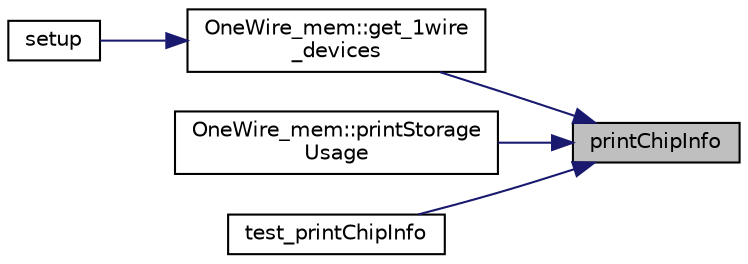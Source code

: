 digraph "printChipInfo"
{
 // INTERACTIVE_SVG=YES
 // LATEX_PDF_SIZE
  edge [fontname="Helvetica",fontsize="10",labelfontname="Helvetica",labelfontsize="10"];
  node [fontname="Helvetica",fontsize="10",shape=record];
  rankdir="RL";
  Node1 [label="printChipInfo",height=0.2,width=0.4,color="black", fillcolor="grey75", style="filled", fontcolor="black",tooltip=" "];
  Node1 -> Node2 [dir="back",color="midnightblue",fontsize="10",style="solid"];
  Node2 [label="OneWire_mem::get_1wire\l_devices",height=0.2,width=0.4,color="black", fillcolor="white", style="filled",URL="$class_one_wire__mem.html#a3bd5ba2d95c5873efc9b801a78b8ae6f",tooltip="Find and print details of chips on the 1-wire bus(s), including if it is saved and where."];
  Node2 -> Node3 [dir="back",color="midnightblue",fontsize="10",style="solid"];
  Node3 [label="setup",height=0.2,width=0.4,color="black", fillcolor="white", style="filled",URL="$test_2main_8cpp.html#a4fc01d736fe50cf5b977f755b675f11d",tooltip=" "];
  Node1 -> Node4 [dir="back",color="midnightblue",fontsize="10",style="solid"];
  Node4 [label="OneWire_mem::printStorage\lUsage",height=0.2,width=0.4,color="black", fillcolor="white", style="filled",URL="$class_one_wire__mem.html#af27c609b55b419df8178bb851a63c76f",tooltip="Print 1-wire eeprom(etc.) save slots."];
  Node1 -> Node5 [dir="back",color="midnightblue",fontsize="10",style="solid"];
  Node5 [label="test_printChipInfo",height=0.2,width=0.4,color="black", fillcolor="white", style="filled",URL="$1wire_8cpp.html#a2e8000096e9b85edb1ba3aab584b0a8a",tooltip=" "];
}
